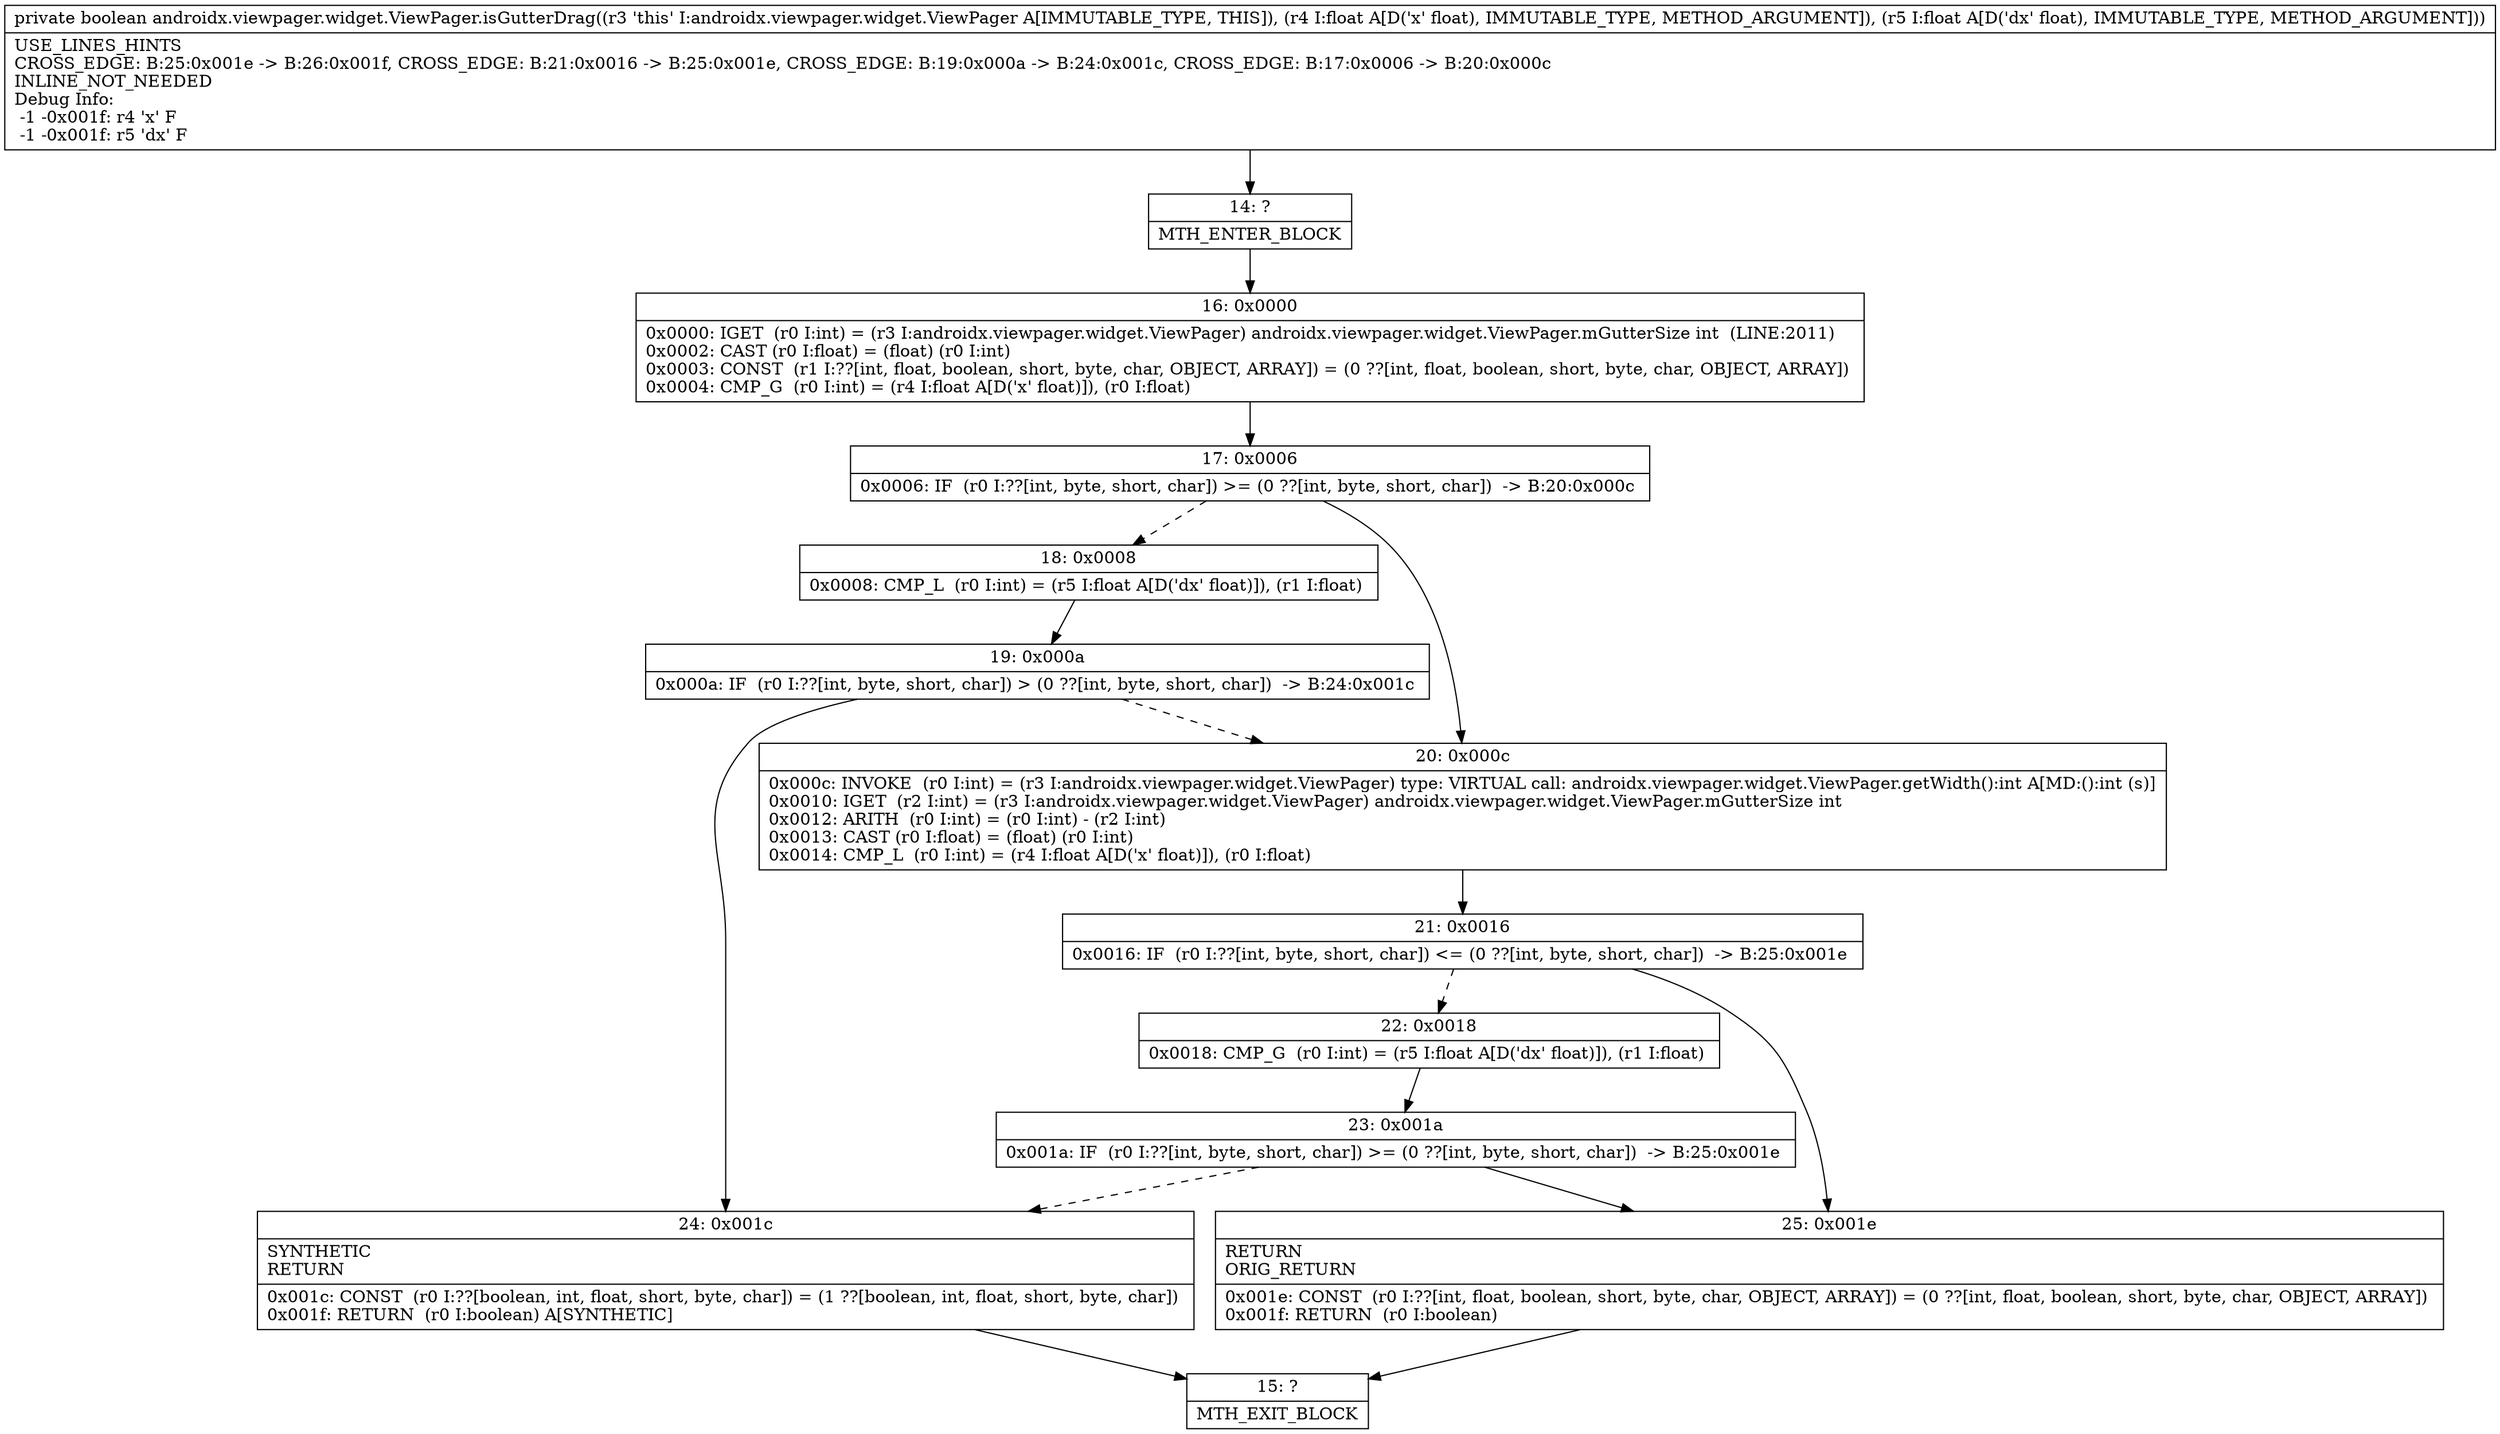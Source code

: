 digraph "CFG forandroidx.viewpager.widget.ViewPager.isGutterDrag(FF)Z" {
Node_14 [shape=record,label="{14\:\ ?|MTH_ENTER_BLOCK\l}"];
Node_16 [shape=record,label="{16\:\ 0x0000|0x0000: IGET  (r0 I:int) = (r3 I:androidx.viewpager.widget.ViewPager) androidx.viewpager.widget.ViewPager.mGutterSize int  (LINE:2011)\l0x0002: CAST (r0 I:float) = (float) (r0 I:int) \l0x0003: CONST  (r1 I:??[int, float, boolean, short, byte, char, OBJECT, ARRAY]) = (0 ??[int, float, boolean, short, byte, char, OBJECT, ARRAY]) \l0x0004: CMP_G  (r0 I:int) = (r4 I:float A[D('x' float)]), (r0 I:float) \l}"];
Node_17 [shape=record,label="{17\:\ 0x0006|0x0006: IF  (r0 I:??[int, byte, short, char]) \>= (0 ??[int, byte, short, char])  \-\> B:20:0x000c \l}"];
Node_18 [shape=record,label="{18\:\ 0x0008|0x0008: CMP_L  (r0 I:int) = (r5 I:float A[D('dx' float)]), (r1 I:float) \l}"];
Node_19 [shape=record,label="{19\:\ 0x000a|0x000a: IF  (r0 I:??[int, byte, short, char]) \> (0 ??[int, byte, short, char])  \-\> B:24:0x001c \l}"];
Node_24 [shape=record,label="{24\:\ 0x001c|SYNTHETIC\lRETURN\l|0x001c: CONST  (r0 I:??[boolean, int, float, short, byte, char]) = (1 ??[boolean, int, float, short, byte, char]) \l0x001f: RETURN  (r0 I:boolean) A[SYNTHETIC]\l}"];
Node_15 [shape=record,label="{15\:\ ?|MTH_EXIT_BLOCK\l}"];
Node_20 [shape=record,label="{20\:\ 0x000c|0x000c: INVOKE  (r0 I:int) = (r3 I:androidx.viewpager.widget.ViewPager) type: VIRTUAL call: androidx.viewpager.widget.ViewPager.getWidth():int A[MD:():int (s)]\l0x0010: IGET  (r2 I:int) = (r3 I:androidx.viewpager.widget.ViewPager) androidx.viewpager.widget.ViewPager.mGutterSize int \l0x0012: ARITH  (r0 I:int) = (r0 I:int) \- (r2 I:int) \l0x0013: CAST (r0 I:float) = (float) (r0 I:int) \l0x0014: CMP_L  (r0 I:int) = (r4 I:float A[D('x' float)]), (r0 I:float) \l}"];
Node_21 [shape=record,label="{21\:\ 0x0016|0x0016: IF  (r0 I:??[int, byte, short, char]) \<= (0 ??[int, byte, short, char])  \-\> B:25:0x001e \l}"];
Node_22 [shape=record,label="{22\:\ 0x0018|0x0018: CMP_G  (r0 I:int) = (r5 I:float A[D('dx' float)]), (r1 I:float) \l}"];
Node_23 [shape=record,label="{23\:\ 0x001a|0x001a: IF  (r0 I:??[int, byte, short, char]) \>= (0 ??[int, byte, short, char])  \-\> B:25:0x001e \l}"];
Node_25 [shape=record,label="{25\:\ 0x001e|RETURN\lORIG_RETURN\l|0x001e: CONST  (r0 I:??[int, float, boolean, short, byte, char, OBJECT, ARRAY]) = (0 ??[int, float, boolean, short, byte, char, OBJECT, ARRAY]) \l0x001f: RETURN  (r0 I:boolean) \l}"];
MethodNode[shape=record,label="{private boolean androidx.viewpager.widget.ViewPager.isGutterDrag((r3 'this' I:androidx.viewpager.widget.ViewPager A[IMMUTABLE_TYPE, THIS]), (r4 I:float A[D('x' float), IMMUTABLE_TYPE, METHOD_ARGUMENT]), (r5 I:float A[D('dx' float), IMMUTABLE_TYPE, METHOD_ARGUMENT]))  | USE_LINES_HINTS\lCROSS_EDGE: B:25:0x001e \-\> B:26:0x001f, CROSS_EDGE: B:21:0x0016 \-\> B:25:0x001e, CROSS_EDGE: B:19:0x000a \-\> B:24:0x001c, CROSS_EDGE: B:17:0x0006 \-\> B:20:0x000c\lINLINE_NOT_NEEDED\lDebug Info:\l  \-1 \-0x001f: r4 'x' F\l  \-1 \-0x001f: r5 'dx' F\l}"];
MethodNode -> Node_14;Node_14 -> Node_16;
Node_16 -> Node_17;
Node_17 -> Node_18[style=dashed];
Node_17 -> Node_20;
Node_18 -> Node_19;
Node_19 -> Node_20[style=dashed];
Node_19 -> Node_24;
Node_24 -> Node_15;
Node_20 -> Node_21;
Node_21 -> Node_22[style=dashed];
Node_21 -> Node_25;
Node_22 -> Node_23;
Node_23 -> Node_24[style=dashed];
Node_23 -> Node_25;
Node_25 -> Node_15;
}

